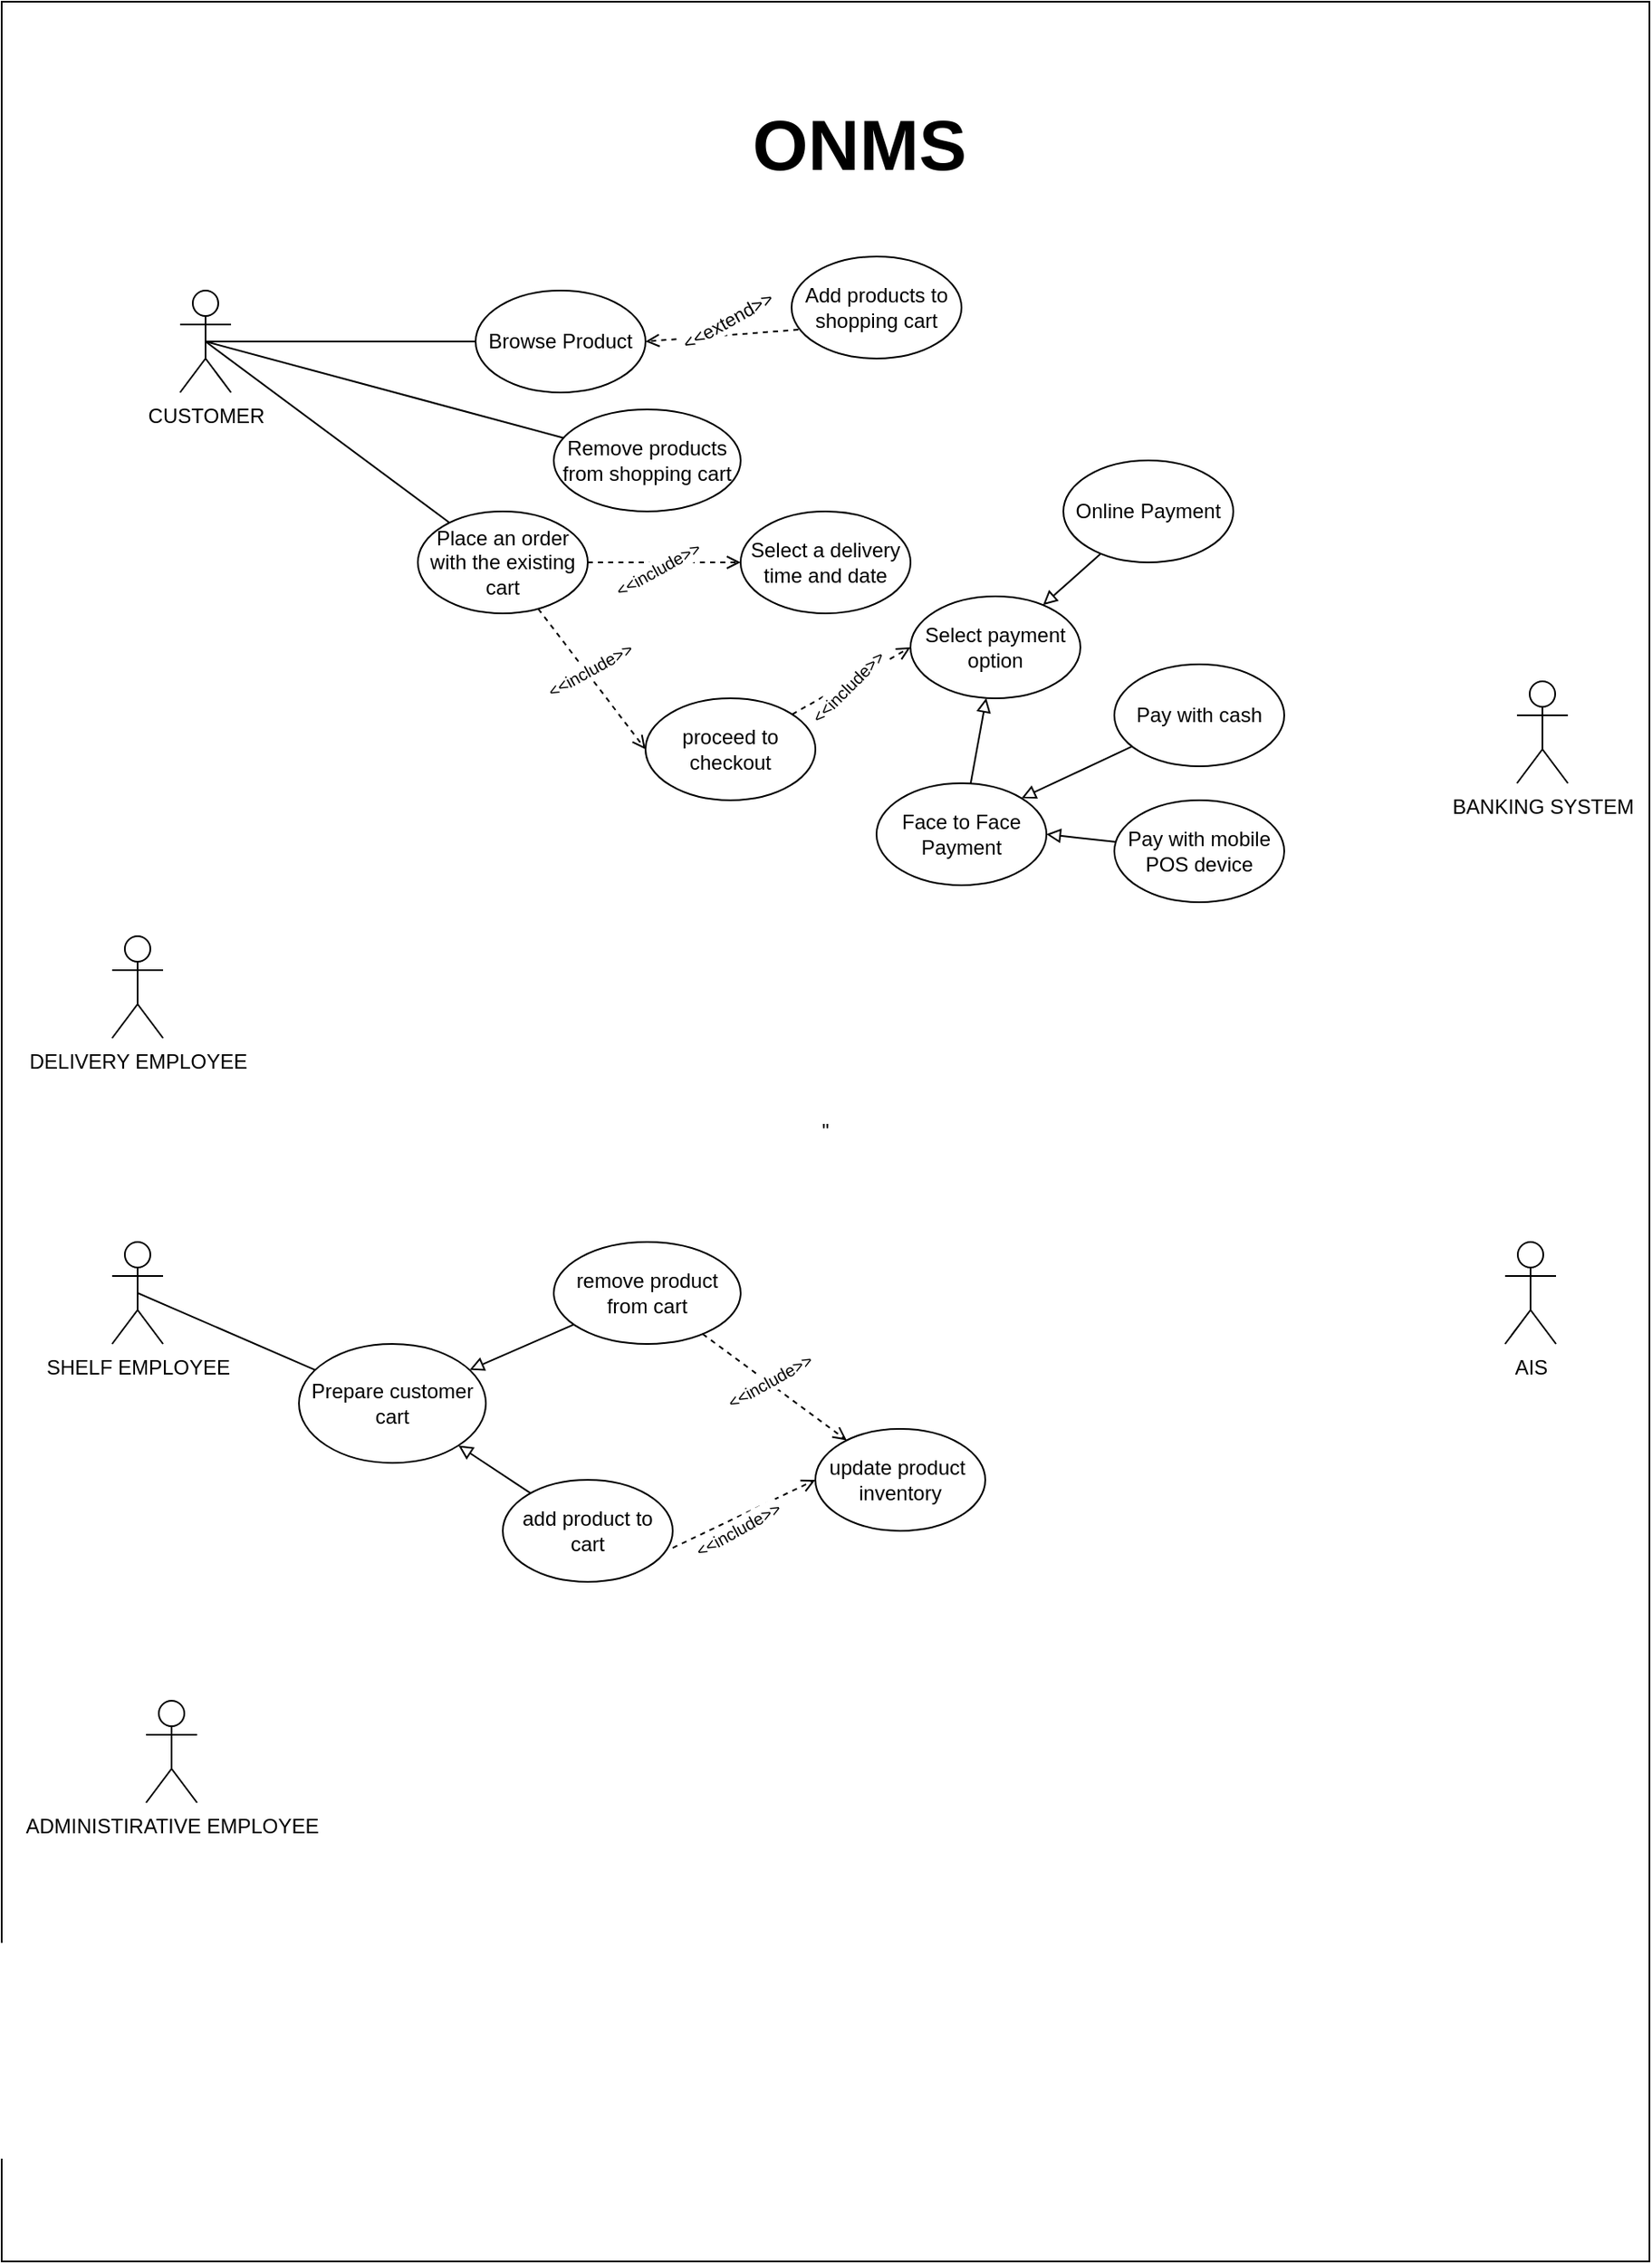 <mxfile version="21.1.0" type="github">
  <diagram name="Sayfa -1" id="VlHYEeJTfce4ZR7y-VUg">
    <mxGraphModel dx="1702" dy="1680" grid="1" gridSize="10" guides="1" tooltips="1" connect="1" arrows="1" fold="1" page="1" pageScale="1" pageWidth="827" pageHeight="1169" math="0" shadow="0">
      <root>
        <mxCell id="0" />
        <mxCell id="1" parent="0" />
        <mxCell id="P8AKB918pg-EpybjRqPn-62" value="&quot;" style="rounded=0;whiteSpace=wrap;html=1;" vertex="1" parent="1">
          <mxGeometry x="-65" y="-130" width="970" height="1330" as="geometry" />
        </mxCell>
        <mxCell id="P8AKB918pg-EpybjRqPn-1" value="&lt;div&gt;CUSTOMER&lt;/div&gt;&lt;div&gt;&lt;br&gt;&lt;/div&gt;" style="shape=umlActor;verticalLabelPosition=bottom;verticalAlign=top;html=1;outlineConnect=0;" vertex="1" parent="1">
          <mxGeometry x="40" y="40" width="30" height="60" as="geometry" />
        </mxCell>
        <mxCell id="P8AKB918pg-EpybjRqPn-3" value="&lt;div&gt;SHELF EMPLOYEE&lt;/div&gt;&lt;div&gt;&lt;br&gt;&lt;/div&gt;" style="shape=umlActor;verticalLabelPosition=bottom;verticalAlign=top;html=1;outlineConnect=0;" vertex="1" parent="1">
          <mxGeometry y="600" width="30" height="60" as="geometry" />
        </mxCell>
        <mxCell id="P8AKB918pg-EpybjRqPn-4" value="&lt;div&gt;DELIVERY EMPLOYEE&lt;/div&gt;&lt;div&gt;&lt;br&gt;&lt;/div&gt;" style="shape=umlActor;verticalLabelPosition=bottom;verticalAlign=top;html=1;outlineConnect=0;" vertex="1" parent="1">
          <mxGeometry y="420" width="30" height="60" as="geometry" />
        </mxCell>
        <mxCell id="P8AKB918pg-EpybjRqPn-5" value="&lt;div&gt;ADMINISTIRATIVE EMPLOYEE&lt;/div&gt;&lt;div&gt;&lt;br&gt;&lt;/div&gt;" style="shape=umlActor;verticalLabelPosition=bottom;verticalAlign=top;html=1;outlineConnect=0;" vertex="1" parent="1">
          <mxGeometry x="20" y="870" width="30" height="60" as="geometry" />
        </mxCell>
        <mxCell id="P8AKB918pg-EpybjRqPn-8" value="BANKING SYSTEM" style="shape=umlActor;verticalLabelPosition=bottom;verticalAlign=top;html=1;outlineConnect=0;" vertex="1" parent="1">
          <mxGeometry x="827" y="270" width="30" height="60" as="geometry" />
        </mxCell>
        <mxCell id="P8AKB918pg-EpybjRqPn-11" value="Browse Product" style="ellipse;whiteSpace=wrap;html=1;" vertex="1" parent="1">
          <mxGeometry x="214" y="40" width="100" height="60" as="geometry" />
        </mxCell>
        <mxCell id="P8AKB918pg-EpybjRqPn-13" value="Add products to shopping cart" style="ellipse;whiteSpace=wrap;html=1;" vertex="1" parent="1">
          <mxGeometry x="400" y="20" width="100" height="60" as="geometry" />
        </mxCell>
        <mxCell id="P8AKB918pg-EpybjRqPn-15" value="Remove products from shopping cart" style="ellipse;whiteSpace=wrap;html=1;" vertex="1" parent="1">
          <mxGeometry x="260" y="110" width="110" height="60" as="geometry" />
        </mxCell>
        <mxCell id="P8AKB918pg-EpybjRqPn-19" value="" style="endArrow=none;html=1;rounded=0;exitX=0.5;exitY=0.5;exitDx=0;exitDy=0;exitPerimeter=0;" edge="1" parent="1" source="P8AKB918pg-EpybjRqPn-1" target="P8AKB918pg-EpybjRqPn-11">
          <mxGeometry width="50" height="50" relative="1" as="geometry">
            <mxPoint x="170" y="95" as="sourcePoint" />
            <mxPoint x="220" y="45" as="targetPoint" />
          </mxGeometry>
        </mxCell>
        <mxCell id="P8AKB918pg-EpybjRqPn-23" value="" style="endArrow=none;html=1;rounded=0;exitX=0.5;exitY=0.5;exitDx=0;exitDy=0;exitPerimeter=0;" edge="1" parent="1" source="P8AKB918pg-EpybjRqPn-1" target="P8AKB918pg-EpybjRqPn-15">
          <mxGeometry width="50" height="50" relative="1" as="geometry">
            <mxPoint x="160" y="210" as="sourcePoint" />
            <mxPoint x="210" y="160" as="targetPoint" />
          </mxGeometry>
        </mxCell>
        <mxCell id="P8AKB918pg-EpybjRqPn-25" value="&lt;div&gt;Place an order with the existing cart&lt;/div&gt;" style="ellipse;whiteSpace=wrap;html=1;" vertex="1" parent="1">
          <mxGeometry x="180" y="170" width="100" height="60" as="geometry" />
        </mxCell>
        <mxCell id="P8AKB918pg-EpybjRqPn-27" value="" style="endArrow=none;html=1;rounded=0;exitX=0.5;exitY=0.5;exitDx=0;exitDy=0;exitPerimeter=0;" edge="1" parent="1" source="P8AKB918pg-EpybjRqPn-1" target="P8AKB918pg-EpybjRqPn-25">
          <mxGeometry width="50" height="50" relative="1" as="geometry">
            <mxPoint x="110" y="270" as="sourcePoint" />
            <mxPoint x="160" y="220" as="targetPoint" />
          </mxGeometry>
        </mxCell>
        <mxCell id="P8AKB918pg-EpybjRqPn-29" value="Select a delivery time and date" style="ellipse;whiteSpace=wrap;html=1;" vertex="1" parent="1">
          <mxGeometry x="370" y="170" width="100" height="60" as="geometry" />
        </mxCell>
        <mxCell id="P8AKB918pg-EpybjRqPn-31" value="" style="endArrow=open;rounded=0;entryX=0;entryY=0.5;entryDx=0;entryDy=0;endFill=0;dashed=1;align=center;horizontal=1;strokeColor=default;metaEdit=0;html=1;labelBorderColor=none;" edge="1" parent="1" source="P8AKB918pg-EpybjRqPn-25" target="P8AKB918pg-EpybjRqPn-29">
          <mxGeometry width="50" height="50" relative="1" as="geometry">
            <mxPoint x="260" y="270" as="sourcePoint" />
            <mxPoint x="310" y="220" as="targetPoint" />
          </mxGeometry>
        </mxCell>
        <mxCell id="P8AKB918pg-EpybjRqPn-34" value="&lt;font style=&quot;font-size: 10px;&quot;&gt;&amp;lt;&amp;lt;include&amp;gt;&amp;gt;&lt;/font&gt;" style="edgeLabel;html=1;align=center;verticalAlign=middle;resizable=0;points=[];rotation=-29;" vertex="1" connectable="0" parent="P8AKB918pg-EpybjRqPn-31">
          <mxGeometry x="-0.234" relative="1" as="geometry">
            <mxPoint x="6" y="4" as="offset" />
          </mxGeometry>
        </mxCell>
        <mxCell id="P8AKB918pg-EpybjRqPn-37" value="proceed to checkout" style="ellipse;whiteSpace=wrap;html=1;" vertex="1" parent="1">
          <mxGeometry x="314" y="280" width="100" height="60" as="geometry" />
        </mxCell>
        <mxCell id="P8AKB918pg-EpybjRqPn-38" value="" style="endArrow=open;rounded=0;entryX=0;entryY=0.5;entryDx=0;entryDy=0;endFill=0;dashed=1;align=center;horizontal=1;strokeColor=default;metaEdit=0;html=1;labelBorderColor=none;" edge="1" parent="1" target="P8AKB918pg-EpybjRqPn-37" source="P8AKB918pg-EpybjRqPn-25">
          <mxGeometry width="50" height="50" relative="1" as="geometry">
            <mxPoint x="220" y="293" as="sourcePoint" />
            <mxPoint x="270" y="280" as="targetPoint" />
          </mxGeometry>
        </mxCell>
        <mxCell id="P8AKB918pg-EpybjRqPn-39" value="&lt;font style=&quot;font-size: 10px;&quot;&gt;&amp;lt;&amp;lt;include&amp;gt;&amp;gt;&lt;/font&gt;" style="edgeLabel;html=1;align=center;verticalAlign=middle;resizable=0;points=[];rotation=-29;" vertex="1" connectable="0" parent="P8AKB918pg-EpybjRqPn-38">
          <mxGeometry x="-0.234" relative="1" as="geometry">
            <mxPoint x="6" y="4" as="offset" />
          </mxGeometry>
        </mxCell>
        <mxCell id="P8AKB918pg-EpybjRqPn-41" value="" style="endArrow=open;rounded=0;entryX=1;entryY=0.5;entryDx=0;entryDy=0;endFill=0;dashed=1;align=center;horizontal=1;strokeColor=default;metaEdit=0;html=1;labelBorderColor=none;exitX=0.04;exitY=0.717;exitDx=0;exitDy=0;exitPerimeter=0;" edge="1" parent="1" source="P8AKB918pg-EpybjRqPn-13" target="P8AKB918pg-EpybjRqPn-11">
          <mxGeometry width="50" height="50" relative="1" as="geometry">
            <mxPoint x="360" y="90" as="sourcePoint" />
            <mxPoint x="450" y="90" as="targetPoint" />
          </mxGeometry>
        </mxCell>
        <mxCell id="P8AKB918pg-EpybjRqPn-42" value="&amp;lt;&amp;lt;extend&amp;gt;&amp;gt;" style="edgeLabel;html=1;align=center;verticalAlign=middle;resizable=0;points=[];rotation=-29;" vertex="1" connectable="0" parent="P8AKB918pg-EpybjRqPn-41">
          <mxGeometry x="-0.234" relative="1" as="geometry">
            <mxPoint x="-8" y="-8" as="offset" />
          </mxGeometry>
        </mxCell>
        <mxCell id="P8AKB918pg-EpybjRqPn-44" value="Select payment option" style="ellipse;whiteSpace=wrap;html=1;" vertex="1" parent="1">
          <mxGeometry x="470" y="220" width="100" height="60" as="geometry" />
        </mxCell>
        <mxCell id="P8AKB918pg-EpybjRqPn-45" value="" style="endArrow=open;rounded=0;entryX=0;entryY=0.5;entryDx=0;entryDy=0;endFill=0;dashed=1;align=center;horizontal=1;strokeColor=default;metaEdit=0;html=1;labelBorderColor=none;" edge="1" parent="1" target="P8AKB918pg-EpybjRqPn-44" source="P8AKB918pg-EpybjRqPn-37">
          <mxGeometry width="50" height="50" relative="1" as="geometry">
            <mxPoint x="450" y="350" as="sourcePoint" />
            <mxPoint x="444" y="330" as="targetPoint" />
          </mxGeometry>
        </mxCell>
        <mxCell id="P8AKB918pg-EpybjRqPn-46" value="&lt;font style=&quot;font-size: 10px;&quot;&gt;&amp;lt;&amp;lt;include&amp;gt;&amp;gt;&lt;/font&gt;" style="edgeLabel;html=1;align=center;verticalAlign=middle;resizable=0;points=[];rotation=-45;" vertex="1" connectable="0" parent="P8AKB918pg-EpybjRqPn-45">
          <mxGeometry x="-0.234" relative="1" as="geometry">
            <mxPoint x="6" y="-1" as="offset" />
          </mxGeometry>
        </mxCell>
        <mxCell id="P8AKB918pg-EpybjRqPn-47" value="Online Payment" style="ellipse;whiteSpace=wrap;html=1;" vertex="1" parent="1">
          <mxGeometry x="560" y="140" width="100" height="60" as="geometry" />
        </mxCell>
        <mxCell id="P8AKB918pg-EpybjRqPn-48" value="" style="endArrow=block;html=1;rounded=0;endFill=0;" edge="1" parent="1" source="P8AKB918pg-EpybjRqPn-47" target="P8AKB918pg-EpybjRqPn-44">
          <mxGeometry width="50" height="50" relative="1" as="geometry">
            <mxPoint x="410" y="340" as="sourcePoint" />
            <mxPoint x="460" y="290" as="targetPoint" />
          </mxGeometry>
        </mxCell>
        <mxCell id="P8AKB918pg-EpybjRqPn-49" value="Face to Face Payment" style="ellipse;whiteSpace=wrap;html=1;" vertex="1" parent="1">
          <mxGeometry x="450" y="330" width="100" height="60" as="geometry" />
        </mxCell>
        <mxCell id="P8AKB918pg-EpybjRqPn-50" value="" style="endArrow=block;html=1;rounded=0;endFill=0;" edge="1" parent="1" source="P8AKB918pg-EpybjRqPn-49" target="P8AKB918pg-EpybjRqPn-44">
          <mxGeometry width="50" height="50" relative="1" as="geometry">
            <mxPoint x="553.74" y="160" as="sourcePoint" />
            <mxPoint x="550.003" y="191.969" as="targetPoint" />
          </mxGeometry>
        </mxCell>
        <mxCell id="P8AKB918pg-EpybjRqPn-53" value="Pay with mobile POS device" style="ellipse;whiteSpace=wrap;html=1;" vertex="1" parent="1">
          <mxGeometry x="590" y="340" width="100" height="60" as="geometry" />
        </mxCell>
        <mxCell id="P8AKB918pg-EpybjRqPn-54" value="" style="endArrow=block;html=1;rounded=0;endFill=0;entryX=1;entryY=0.5;entryDx=0;entryDy=0;" edge="1" parent="1" source="P8AKB918pg-EpybjRqPn-53" target="P8AKB918pg-EpybjRqPn-49">
          <mxGeometry width="50" height="50" relative="1" as="geometry">
            <mxPoint x="563.74" y="170" as="sourcePoint" />
            <mxPoint x="530" y="290" as="targetPoint" />
          </mxGeometry>
        </mxCell>
        <mxCell id="P8AKB918pg-EpybjRqPn-55" value="Pay with cash" style="ellipse;whiteSpace=wrap;html=1;" vertex="1" parent="1">
          <mxGeometry x="590" y="260" width="100" height="60" as="geometry" />
        </mxCell>
        <mxCell id="P8AKB918pg-EpybjRqPn-56" value="" style="endArrow=block;html=1;rounded=0;endFill=0;entryX=1;entryY=0;entryDx=0;entryDy=0;" edge="1" parent="1" source="P8AKB918pg-EpybjRqPn-55" target="P8AKB918pg-EpybjRqPn-49">
          <mxGeometry width="50" height="50" relative="1" as="geometry">
            <mxPoint x="573.74" y="180" as="sourcePoint" />
            <mxPoint x="540" y="300" as="targetPoint" />
          </mxGeometry>
        </mxCell>
        <mxCell id="P8AKB918pg-EpybjRqPn-61" value="AIS" style="shape=umlActor;verticalLabelPosition=bottom;verticalAlign=top;html=1;outlineConnect=0;" vertex="1" parent="1">
          <mxGeometry x="820" y="600" width="30" height="60" as="geometry" />
        </mxCell>
        <mxCell id="P8AKB918pg-EpybjRqPn-67" value="&lt;font style=&quot;font-size: 42px;&quot;&gt;&lt;b&gt;ONMS&lt;/b&gt;&lt;/font&gt;" style="text;html=1;strokeColor=none;fillColor=none;align=center;verticalAlign=middle;whiteSpace=wrap;rounded=0;" vertex="1" parent="1">
          <mxGeometry x="360" y="-70" width="160" height="50" as="geometry" />
        </mxCell>
        <mxCell id="P8AKB918pg-EpybjRqPn-69" value="Prepare customer cart" style="ellipse;whiteSpace=wrap;html=1;" vertex="1" parent="1">
          <mxGeometry x="110" y="660" width="110" height="70" as="geometry" />
        </mxCell>
        <mxCell id="P8AKB918pg-EpybjRqPn-70" value="" style="endArrow=none;html=1;rounded=0;exitX=0.5;exitY=0.5;exitDx=0;exitDy=0;exitPerimeter=0;" edge="1" parent="1" target="P8AKB918pg-EpybjRqPn-69" source="P8AKB918pg-EpybjRqPn-3">
          <mxGeometry width="50" height="50" relative="1" as="geometry">
            <mxPoint x="89" y="630" as="sourcePoint" />
            <mxPoint x="194" y="780" as="targetPoint" />
          </mxGeometry>
        </mxCell>
        <mxCell id="P8AKB918pg-EpybjRqPn-71" value="remove product from cart" style="ellipse;whiteSpace=wrap;html=1;" vertex="1" parent="1">
          <mxGeometry x="260" y="600" width="110" height="60" as="geometry" />
        </mxCell>
        <mxCell id="P8AKB918pg-EpybjRqPn-72" value="" style="endArrow=block;html=1;rounded=0;endFill=0;" edge="1" parent="1" source="P8AKB918pg-EpybjRqPn-71" target="P8AKB918pg-EpybjRqPn-69">
          <mxGeometry width="50" height="50" relative="1" as="geometry">
            <mxPoint x="363.74" y="430" as="sourcePoint" />
            <mxPoint x="230.0" y="625" as="targetPoint" />
          </mxGeometry>
        </mxCell>
        <mxCell id="P8AKB918pg-EpybjRqPn-74" value="add product  to cart" style="ellipse;whiteSpace=wrap;html=1;" vertex="1" parent="1">
          <mxGeometry x="230" y="740" width="100" height="60" as="geometry" />
        </mxCell>
        <mxCell id="P8AKB918pg-EpybjRqPn-75" value="" style="endArrow=block;html=1;rounded=0;endFill=0;entryX=1;entryY=1;entryDx=0;entryDy=0;" edge="1" parent="1" source="P8AKB918pg-EpybjRqPn-74" target="P8AKB918pg-EpybjRqPn-69">
          <mxGeometry width="50" height="50" relative="1" as="geometry">
            <mxPoint x="347.46" y="540" as="sourcePoint" />
            <mxPoint x="220.002" y="719.182" as="targetPoint" />
          </mxGeometry>
        </mxCell>
        <mxCell id="P8AKB918pg-EpybjRqPn-82" value="update product&amp;nbsp; inventory " style="ellipse;whiteSpace=wrap;html=1;" vertex="1" parent="1">
          <mxGeometry x="414" y="710" width="100" height="60" as="geometry" />
        </mxCell>
        <mxCell id="P8AKB918pg-EpybjRqPn-83" value="" style="endArrow=open;rounded=0;entryX=0;entryY=0.5;entryDx=0;entryDy=0;endFill=0;dashed=1;align=center;horizontal=1;strokeColor=default;metaEdit=0;html=1;labelBorderColor=none;exitX=1;exitY=0.667;exitDx=0;exitDy=0;exitPerimeter=0;" edge="1" parent="1" target="P8AKB918pg-EpybjRqPn-82" source="P8AKB918pg-EpybjRqPn-74">
          <mxGeometry width="50" height="50" relative="1" as="geometry">
            <mxPoint x="332.5" y="700" as="sourcePoint" />
            <mxPoint x="351.5" y="753" as="targetPoint" />
          </mxGeometry>
        </mxCell>
        <mxCell id="P8AKB918pg-EpybjRqPn-84" value="&lt;font style=&quot;font-size: 10px;&quot;&gt;&amp;lt;&amp;lt;include&amp;gt;&amp;gt;&lt;/font&gt;" style="edgeLabel;html=1;align=center;verticalAlign=middle;resizable=0;points=[];rotation=-29;" vertex="1" connectable="0" parent="P8AKB918pg-EpybjRqPn-83">
          <mxGeometry x="-0.234" relative="1" as="geometry">
            <mxPoint x="6" y="4" as="offset" />
          </mxGeometry>
        </mxCell>
        <mxCell id="P8AKB918pg-EpybjRqPn-85" value="" style="endArrow=open;rounded=0;endFill=0;dashed=1;align=center;horizontal=1;strokeColor=default;metaEdit=0;html=1;labelBorderColor=none;" edge="1" parent="1" source="P8AKB918pg-EpybjRqPn-71" target="P8AKB918pg-EpybjRqPn-82">
          <mxGeometry width="50" height="50" relative="1" as="geometry">
            <mxPoint x="314" y="720" as="sourcePoint" />
            <mxPoint x="384" y="650" as="targetPoint" />
          </mxGeometry>
        </mxCell>
        <mxCell id="P8AKB918pg-EpybjRqPn-86" value="&lt;font style=&quot;font-size: 10px;&quot;&gt;&amp;lt;&amp;lt;include&amp;gt;&amp;gt;&lt;/font&gt;" style="edgeLabel;html=1;align=center;verticalAlign=middle;resizable=0;points=[];rotation=-29;" vertex="1" connectable="0" parent="P8AKB918pg-EpybjRqPn-85">
          <mxGeometry x="-0.234" relative="1" as="geometry">
            <mxPoint x="6" y="4" as="offset" />
          </mxGeometry>
        </mxCell>
      </root>
    </mxGraphModel>
  </diagram>
</mxfile>
